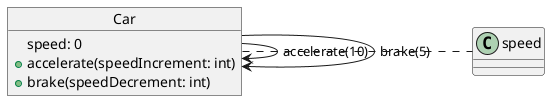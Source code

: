 @startuml

object Car {
    speed: 0
    +accelerate(speedIncrement: int)
    +brake(speedDecrement: int)
}

Car -> Car: accelerate(10)
Car -> Car: brake(5)
Car.speed

@enduml
